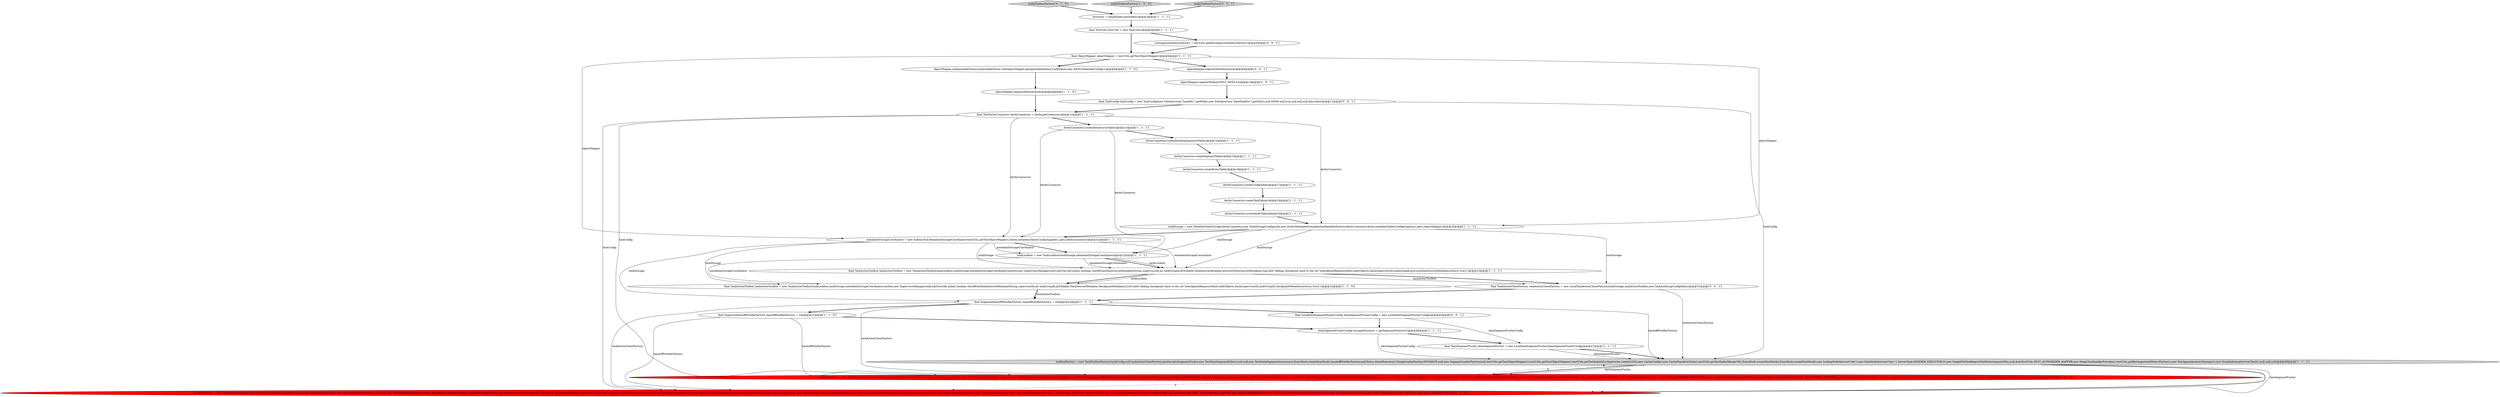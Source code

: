 digraph {
19 [style = filled, label = "derbyConnector.createSegmentTable()@@@15@@@['1', '1', '1']", fillcolor = white, shape = ellipse image = "AAA0AAABBB1BBB"];
21 [style = filled, label = "taskLockbox = new TaskLockbox(taskStorage,metadataStorageCoordinator)@@@22@@@['1', '1', '1']", fillcolor = white, shape = ellipse image = "AAA0AAABBB1BBB"];
7 [style = filled, label = "toolboxFactory = new TaskToolboxFactory(taskConfig,null,taskActionClientFactory,emitter,dataSegmentPusher,new TestDataSegmentKiller(),null,null,new TestDataSegmentAnnouncer(),EasyMock.createNiceMock(),handoffNotifierFactory,null,Execs.directExecutor(),NoopJoinableFactory.INSTANCE,null,new SegmentLoaderFactory(null,testUtils.getTestObjectMapper()),testUtils.getTestObjectMapper(),testUtils.getTestIndexIO(),MapCache.create(1024),new CacheConfig(),new CachePopulatorStats(),testUtils.getTestIndexMergerV9(),EasyMock.createNiceMock(),EasyMock.createNiceMock(),new LookupNodeService(\"tier\"),new DataNodeService(\"tier\",1,ServerType.INDEXER_EXECUTOR,0),new SingleFileTaskReportFileWriter(reportsFile),null,AuthTestUtils.TEST_AUTHORIZER_MAPPER,new NoopChatHandlerProvider(),testUtils.getRowIngestionMetersFactory(),new TestAppenderatorsManager(),new NoopIndexingServiceClient(),null,null,null)@@@48@@@['1', '1', '1']", fillcolor = lightgray, shape = ellipse image = "AAA0AAABBB1BBB"];
6 [style = filled, label = "derbyConnector.createConfigTable()@@@17@@@['1', '1', '1']", fillcolor = white, shape = ellipse image = "AAA0AAABBB1BBB"];
22 [style = filled, label = "metadataStorageCoordinator = new IndexerSQLMetadataStorageCoordinator(testUtils.getTestObjectMapper(),derby.metadataTablesConfigSupplier().get(),derbyConnector)@@@21@@@['1', '1', '1']", fillcolor = white, shape = ellipse image = "AAA0AAABBB1BBB"];
1 [style = filled, label = "derbyConnector.createRulesTable()@@@16@@@['1', '1', '1']", fillcolor = white, shape = ellipse image = "AAA0AAABBB1BBB"];
15 [style = filled, label = "objectMapper.registerModule(module)@@@8@@@['1', '1', '0']", fillcolor = white, shape = ellipse image = "AAA0AAABBB1BBB"];
0 [style = filled, label = "derbyConnector.createDataSourceTable()@@@13@@@['1', '1', '1']", fillcolor = white, shape = ellipse image = "AAA0AAABBB1BBB"];
4 [style = filled, label = "objectMapper.setInjectableValues(((InjectableValues.Std)objectMapper.getInjectableValues()).addValue(,new AWSCredentialsConfig()))@@@6@@@['1', '1', '0']", fillcolor = white, shape = ellipse image = "AAA0AAABBB1BBB"];
25 [style = filled, label = "makeToolboxFactory['0', '1', '0']", fillcolor = lightgray, shape = diamond image = "AAA0AAABBB2BBB"];
13 [style = filled, label = "final TestDerbyConnector derbyConnector = derby.getConnector()@@@12@@@['1', '1', '1']", fillcolor = white, shape = ellipse image = "AAA0AAABBB1BBB"];
16 [style = filled, label = "toolboxFactory = new TaskToolboxFactory(taskConfig,null,taskActionClientFactory,emitter,dataSegmentPusher,new TestDataSegmentKiller(),null,null,new TestDataSegmentAnnouncer(),EasyMock.createNiceMock(),handoffNotifierFactory,null,Execs.directExecutor(),NoopJoinableFactory.INSTANCE,null,new SegmentLoaderFactory(null,testUtils.getTestObjectMapper()),testUtils.getTestObjectMapper(),testUtils.getTestIndexIO(),MapCache.create(1024),new CacheConfig(),new CachePopulatorStats(),testUtils.getTestIndexMergerV9(),EasyMock.createNiceMock(),EasyMock.createNiceMock(),new LookupNodeService(\"tier\"),new DataNodeService(\"tier\",1,ServerType.INDEXER_EXECUTOR,0),new SingleFileTaskReportFileWriter(reportsFile),null,AuthTestUtils.TEST_AUTHORIZER_MAPPER,new NoopChatHandlerProvider(),testUtils.getRowIngestionMetersFactory(),new TestAppenderatorsManager(),new NoopIndexingServiceClient(),null,null,null)@@@47@@@['1', '0', '0']", fillcolor = red, shape = ellipse image = "AAA1AAABBB1BBB"];
30 [style = filled, label = "final LocalDataSegmentPusherConfig dataSegmentPusherConfig = new LocalDataSegmentPusherConfig()@@@45@@@['0', '0', '1']", fillcolor = white, shape = ellipse image = "AAA0AAABBB3BBB"];
2 [style = filled, label = "final TestUtils testUtils = new TestUtils()@@@4@@@['1', '1', '1']", fillcolor = white, shape = ellipse image = "AAA0AAABBB1BBB"];
12 [style = filled, label = "dataSegmentPusherConfig.storageDirectory = getSegmentDirectory()@@@46@@@['1', '1', '1']", fillcolor = white, shape = ellipse image = "AAA0AAABBB1BBB"];
28 [style = filled, label = "rowIngestionMetersFactory = testUtils.getRowIngestionMetersFactory()@@@5@@@['0', '0', '1']", fillcolor = white, shape = ellipse image = "AAA0AAABBB3BBB"];
8 [style = filled, label = "final TaskActionToolbox taskActionToolbox = new TaskActionToolbox(taskLockbox,taskStorage,metadataStorageCoordinator,emitter,new SupervisorManager(null){@Override public boolean checkPointDataSourceMetadata(String supervisorId,int taskGroupId,@Nullable DataSourceMetadata checkpointMetadata){LOG.info(\"Adding checkpoint hash to the set\")checkpointRequestsHash.add(Objects.hash(supervisorId,taskGroupId,checkpointMetadata))return true}})@@@22@@@['1', '1', '0']", fillcolor = white, shape = ellipse image = "AAA0AAABBB1BBB"];
3 [style = filled, label = "derbyConnector.createTaskTables()@@@18@@@['1', '1', '1']", fillcolor = white, shape = ellipse image = "AAA0AAABBB1BBB"];
18 [style = filled, label = "derbyConnector.createPendingSegmentsTable()@@@14@@@['1', '1', '1']", fillcolor = white, shape = ellipse image = "AAA0AAABBB1BBB"];
23 [style = filled, label = "final SegmentHandoffNotifierFactory handoffNotifierFactory = null@@@31@@@['1', '1', '0']", fillcolor = white, shape = ellipse image = "AAA0AAABBB1BBB"];
26 [style = filled, label = "toolboxFactory = new TaskToolboxFactory(taskConfig,null,taskActionClientFactory,emitter,dataSegmentPusher,new TestDataSegmentKiller(),null,null,new TestDataSegmentAnnouncer(),EasyMock.createNiceMock(),handoffNotifierFactory,null,DirectQueryProcessingPool.INSTANCE,NoopJoinableFactory.INSTANCE,null,new SegmentLoaderFactory(null,testUtils.getTestObjectMapper()),testUtils.getTestObjectMapper(),testUtils.getTestIndexIO(),MapCache.create(1024),new CacheConfig(),new CachePopulatorStats(),testUtils.getTestIndexMergerV9(),EasyMock.createNiceMock(),EasyMock.createNiceMock(),new LookupNodeService(\"tier\"),new DataNodeService(\"tier\",1,ServerType.INDEXER_EXECUTOR,0),new SingleFileTaskReportFileWriter(reportsFile),null,AuthTestUtils.TEST_AUTHORIZER_MAPPER,new NoopChatHandlerProvider(),testUtils.getRowIngestionMetersFactory(),new TestAppenderatorsManager(),new NoopIndexingServiceClient(),null,null,null)@@@47@@@['0', '1', '0']", fillcolor = red, shape = ellipse image = "AAA1AAABBB2BBB"];
14 [style = filled, label = "final SegmentHandoffNotifierFactory handoffNotifierFactory = null@@@32@@@['1', '1', '1']", fillcolor = white, shape = ellipse image = "AAA0AAABBB1BBB"];
29 [style = filled, label = "final TaskConfig taskConfig = new TaskConfig(new File(directory,\"baseDir\").getPath(),new File(directory,\"baseTaskDir\").getPath(),null,50000,null,true,null,null,null,false,false)@@@11@@@['0', '0', '1']", fillcolor = white, shape = ellipse image = "AAA0AAABBB3BBB"];
20 [style = filled, label = "makeToolboxFactory['1', '0', '0']", fillcolor = lightgray, shape = diamond image = "AAA0AAABBB1BBB"];
17 [style = filled, label = "taskStorage = new MetadataTaskStorage(derbyConnector,new TaskStorageConfig(null),new DerbyMetadataStorageActionHandlerFactory(derbyConnector,derby.metadataTablesConfigSupplier().get(),objectMapper))@@@20@@@['1', '1', '1']", fillcolor = white, shape = ellipse image = "AAA0AAABBB1BBB"];
33 [style = filled, label = "final TaskActionClientFactory taskActionClientFactory = new LocalTaskActionClientFactory(taskStorage,taskActionToolbox,new TaskAuditLogConfig(false))@@@31@@@['0', '0', '1']", fillcolor = white, shape = ellipse image = "AAA0AAABBB3BBB"];
10 [style = filled, label = "final TaskActionToolbox taskActionToolbox = new TaskActionToolbox(taskLockbox,taskStorage,metadataStorageCoordinator,emitter,new SupervisorManager(null){@Override public boolean checkPointDataSourceMetadata(String supervisorId,int taskGroupId,@Nullable DataSourceMetadata previousDataSourceMetadata){log.info(\"Adding checkpoint hash to the set\")checkpointRequestsHash.add(Objects.hash(supervisorId,taskGroupId,previousDataSourceMetadata))return true}})@@@23@@@['1', '1', '1']", fillcolor = white, shape = ellipse image = "AAA0AAABBB1BBB"];
27 [style = filled, label = "objectMapper.registerModule(TEST_MODULE)@@@10@@@['0', '0', '1']", fillcolor = white, shape = ellipse image = "AAA0AAABBB3BBB"];
9 [style = filled, label = "final ObjectMapper objectMapper = testUtils.getTestObjectMapper()@@@6@@@['1', '1', '1']", fillcolor = white, shape = ellipse image = "AAA0AAABBB1BBB"];
5 [style = filled, label = "derbyConnector.createAuditTable()@@@19@@@['1', '1', '1']", fillcolor = white, shape = ellipse image = "AAA0AAABBB1BBB"];
31 [style = filled, label = "makeToolboxFactory['0', '0', '1']", fillcolor = lightgray, shape = diamond image = "AAA0AAABBB3BBB"];
24 [style = filled, label = "final DataSegmentPusher dataSegmentPusher = new LocalDataSegmentPusher(dataSegmentPusherConfig)@@@47@@@['1', '1', '1']", fillcolor = white, shape = ellipse image = "AAA0AAABBB1BBB"];
11 [style = filled, label = "directory = tempFolder.newFolder()@@@3@@@['1', '1', '1']", fillcolor = white, shape = ellipse image = "AAA0AAABBB1BBB"];
32 [style = filled, label = "objectMapper.registerModule(module)@@@8@@@['0', '0', '1']", fillcolor = white, shape = ellipse image = "AAA0AAABBB3BBB"];
21->10 [style = solid, label="metadataStorageCoordinator"];
17->21 [style = solid, label="taskStorage"];
6->3 [style = bold, label=""];
21->10 [style = bold, label=""];
33->14 [style = bold, label=""];
29->7 [style = solid, label="taskConfig"];
13->17 [style = solid, label="derbyConnector"];
15->13 [style = bold, label=""];
13->26 [style = solid, label="taskConfig"];
14->30 [style = bold, label=""];
9->17 [style = solid, label="objectMapper"];
24->7 [style = solid, label="dataSegmentPusher"];
12->7 [style = solid, label="dataSegmentPusherConfig"];
17->33 [style = solid, label="taskStorage"];
14->7 [style = solid, label="handoffNotifierFactory"];
21->10 [style = solid, label="taskLockbox"];
23->26 [style = solid, label="handoffNotifierFactory"];
9->4 [style = bold, label=""];
30->24 [style = solid, label="dataSegmentPusherConfig"];
4->15 [style = bold, label=""];
9->32 [style = bold, label=""];
9->22 [style = solid, label="objectMapper"];
18->19 [style = bold, label=""];
22->21 [style = bold, label=""];
8->14 [style = bold, label=""];
28->9 [style = bold, label=""];
32->27 [style = bold, label=""];
2->9 [style = bold, label=""];
12->24 [style = bold, label=""];
33->7 [style = solid, label="taskActionClientFactory"];
17->22 [style = bold, label=""];
5->17 [style = bold, label=""];
13->22 [style = solid, label="derbyConnector"];
11->2 [style = bold, label=""];
31->11 [style = bold, label=""];
8->14 [style = solid, label="taskActionToolbox"];
13->16 [style = solid, label="taskConfig"];
22->21 [style = solid, label="metadataStorageCoordinator"];
22->8 [style = solid, label="taskStorage"];
7->26 [style = bold, label=""];
10->33 [style = solid, label="taskActionToolbox"];
16->26 [style = dashed, label="0"];
19->1 [style = bold, label=""];
14->16 [style = solid, label="taskActionClientFactory"];
3->5 [style = bold, label=""];
30->12 [style = bold, label=""];
1->6 [style = bold, label=""];
10->8 [style = bold, label=""];
14->23 [style = bold, label=""];
25->11 [style = bold, label=""];
0->21 [style = solid, label="derbyConnector"];
7->16 [style = bold, label=""];
23->16 [style = solid, label="handoffNotifierFactory"];
14->26 [style = solid, label="taskActionClientFactory"];
22->10 [style = solid, label="metadataStorageCoordinator"];
0->18 [style = bold, label=""];
23->12 [style = bold, label=""];
10->33 [style = bold, label=""];
22->14 [style = solid, label="taskStorage"];
7->16 [style = solid, label="dataSegmentPusher"];
17->10 [style = solid, label="taskStorage"];
27->29 [style = bold, label=""];
0->22 [style = solid, label="derbyConnector"];
24->7 [style = bold, label=""];
22->10 [style = solid, label="taskStorage"];
10->8 [style = solid, label="taskLockbox"];
16->7 [style = dashed, label="0"];
2->28 [style = bold, label=""];
7->26 [style = solid, label="dataSegmentPusher"];
21->8 [style = solid, label="metadataStorageCoordinator"];
13->0 [style = bold, label=""];
20->11 [style = bold, label=""];
29->13 [style = bold, label=""];
}
